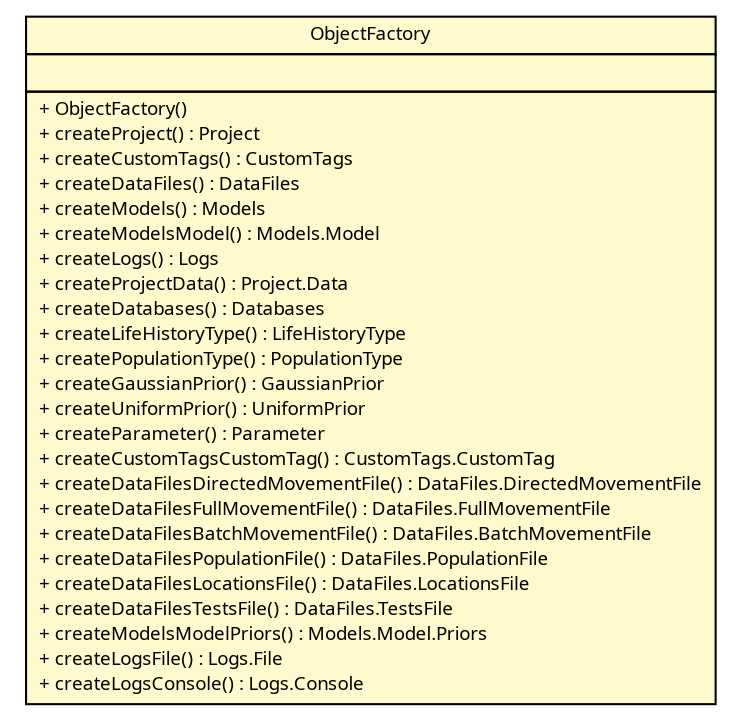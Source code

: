 #!/usr/local/bin/dot
#
# Class diagram 
# Generated by UMLGraph version R5_6 (http://www.umlgraph.org/)
#

digraph G {
	edge [fontname="Trebuchet MS",fontsize=10,labelfontname="Trebuchet MS",labelfontsize=10];
	node [fontname="Trebuchet MS",fontsize=10,shape=plaintext];
	nodesep=0.25;
	ranksep=0.5;
	// broadwick.config.generated.ObjectFactory
	c20419 [label=<<table title="broadwick.config.generated.ObjectFactory" border="0" cellborder="1" cellspacing="0" cellpadding="2" port="p" bgcolor="lemonChiffon" href="./ObjectFactory.html">
		<tr><td><table border="0" cellspacing="0" cellpadding="1">
<tr><td align="center" balign="center"><font face="Trebuchet MS"> ObjectFactory </font></td></tr>
		</table></td></tr>
		<tr><td><table border="0" cellspacing="0" cellpadding="1">
<tr><td align="left" balign="left">  </td></tr>
		</table></td></tr>
		<tr><td><table border="0" cellspacing="0" cellpadding="1">
<tr><td align="left" balign="left"> + ObjectFactory() </td></tr>
<tr><td align="left" balign="left"> + createProject() : Project </td></tr>
<tr><td align="left" balign="left"> + createCustomTags() : CustomTags </td></tr>
<tr><td align="left" balign="left"> + createDataFiles() : DataFiles </td></tr>
<tr><td align="left" balign="left"> + createModels() : Models </td></tr>
<tr><td align="left" balign="left"> + createModelsModel() : Models.Model </td></tr>
<tr><td align="left" balign="left"> + createLogs() : Logs </td></tr>
<tr><td align="left" balign="left"> + createProjectData() : Project.Data </td></tr>
<tr><td align="left" balign="left"> + createDatabases() : Databases </td></tr>
<tr><td align="left" balign="left"> + createLifeHistoryType() : LifeHistoryType </td></tr>
<tr><td align="left" balign="left"> + createPopulationType() : PopulationType </td></tr>
<tr><td align="left" balign="left"> + createGaussianPrior() : GaussianPrior </td></tr>
<tr><td align="left" balign="left"> + createUniformPrior() : UniformPrior </td></tr>
<tr><td align="left" balign="left"> + createParameter() : Parameter </td></tr>
<tr><td align="left" balign="left"> + createCustomTagsCustomTag() : CustomTags.CustomTag </td></tr>
<tr><td align="left" balign="left"> + createDataFilesDirectedMovementFile() : DataFiles.DirectedMovementFile </td></tr>
<tr><td align="left" balign="left"> + createDataFilesFullMovementFile() : DataFiles.FullMovementFile </td></tr>
<tr><td align="left" balign="left"> + createDataFilesBatchMovementFile() : DataFiles.BatchMovementFile </td></tr>
<tr><td align="left" balign="left"> + createDataFilesPopulationFile() : DataFiles.PopulationFile </td></tr>
<tr><td align="left" balign="left"> + createDataFilesLocationsFile() : DataFiles.LocationsFile </td></tr>
<tr><td align="left" balign="left"> + createDataFilesTestsFile() : DataFiles.TestsFile </td></tr>
<tr><td align="left" balign="left"> + createModelsModelPriors() : Models.Model.Priors </td></tr>
<tr><td align="left" balign="left"> + createLogsFile() : Logs.File </td></tr>
<tr><td align="left" balign="left"> + createLogsConsole() : Logs.Console </td></tr>
		</table></td></tr>
		</table>>, URL="./ObjectFactory.html", fontname="Trebuchet MS", fontcolor="black", fontsize=9.0];
}

